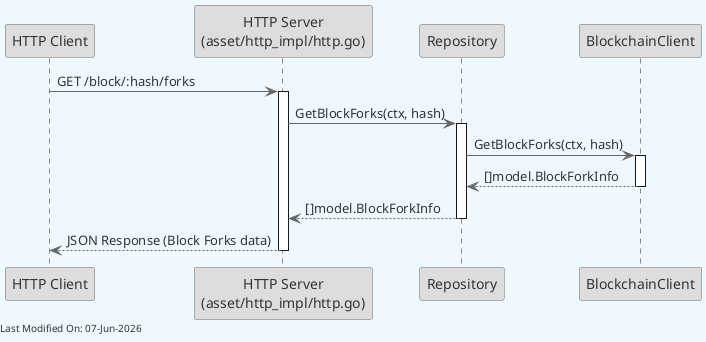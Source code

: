 @startuml
skinparam backgroundColor #F0F8FF
skinparam defaultFontColor #333333
skinparam arrowColor #666666

' Define borders for all elements
skinparam entity {
  BorderColor #666666
  BackgroundColor #DDDDDD
}

skinparam control {
  BorderColor #666666
  BackgroundColor #DDDDDD
}

skinparam participant {
  BorderColor #666666
  BackgroundColor #DDDDDD
}



participant "HTTP Client" as Client
participant "HTTP Server\n(asset/http_impl/http.go)" as HTTPServer
participant "Repository" as Repo
participant "BlockchainClient" as BC

Client -> HTTPServer : GET /block/:hash/forks
activate HTTPServer
HTTPServer -> Repo : GetBlockForks(ctx, hash)
activate Repo
Repo -> BC : GetBlockForks(ctx, hash)
activate BC
BC --> Repo : []model.BlockForkInfo
deactivate BC
Repo --> HTTPServer : []model.BlockForkInfo
deactivate Repo
HTTPServer --> Client : JSON Response (Block Forks data)
deactivate HTTPServer

left footer Last Modified On: %date("dd-MMM-yyyy")

@enduml

